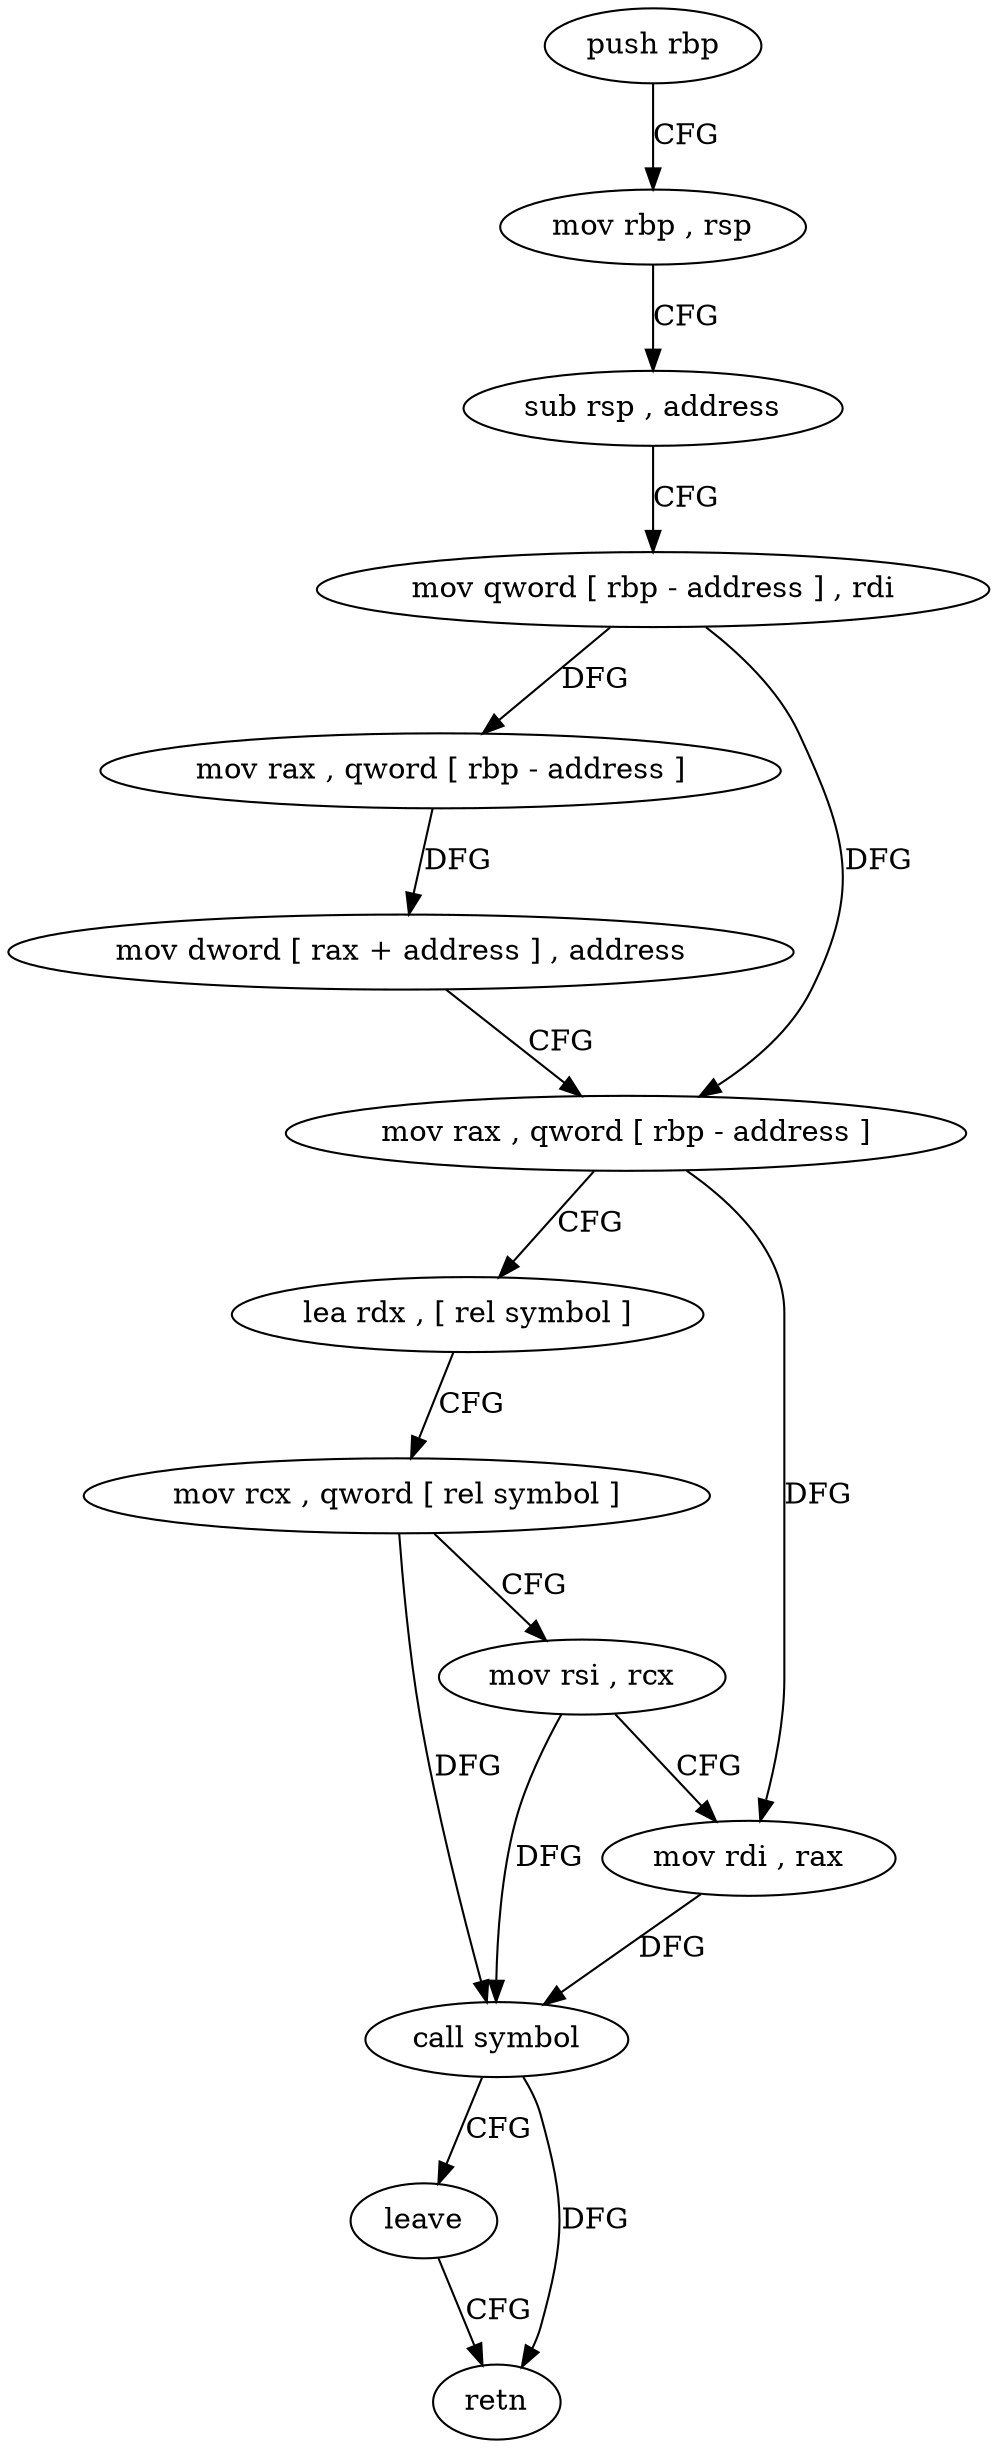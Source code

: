 digraph "func" {
"383584" [label = "push rbp" ]
"383585" [label = "mov rbp , rsp" ]
"383588" [label = "sub rsp , address" ]
"383592" [label = "mov qword [ rbp - address ] , rdi" ]
"383596" [label = "mov rax , qword [ rbp - address ]" ]
"383600" [label = "mov dword [ rax + address ] , address" ]
"383607" [label = "mov rax , qword [ rbp - address ]" ]
"383611" [label = "lea rdx , [ rel symbol ]" ]
"383618" [label = "mov rcx , qword [ rel symbol ]" ]
"383625" [label = "mov rsi , rcx" ]
"383628" [label = "mov rdi , rax" ]
"383631" [label = "call symbol" ]
"383636" [label = "leave" ]
"383637" [label = "retn" ]
"383584" -> "383585" [ label = "CFG" ]
"383585" -> "383588" [ label = "CFG" ]
"383588" -> "383592" [ label = "CFG" ]
"383592" -> "383596" [ label = "DFG" ]
"383592" -> "383607" [ label = "DFG" ]
"383596" -> "383600" [ label = "DFG" ]
"383600" -> "383607" [ label = "CFG" ]
"383607" -> "383611" [ label = "CFG" ]
"383607" -> "383628" [ label = "DFG" ]
"383611" -> "383618" [ label = "CFG" ]
"383618" -> "383625" [ label = "CFG" ]
"383618" -> "383631" [ label = "DFG" ]
"383625" -> "383628" [ label = "CFG" ]
"383625" -> "383631" [ label = "DFG" ]
"383628" -> "383631" [ label = "DFG" ]
"383631" -> "383636" [ label = "CFG" ]
"383631" -> "383637" [ label = "DFG" ]
"383636" -> "383637" [ label = "CFG" ]
}
